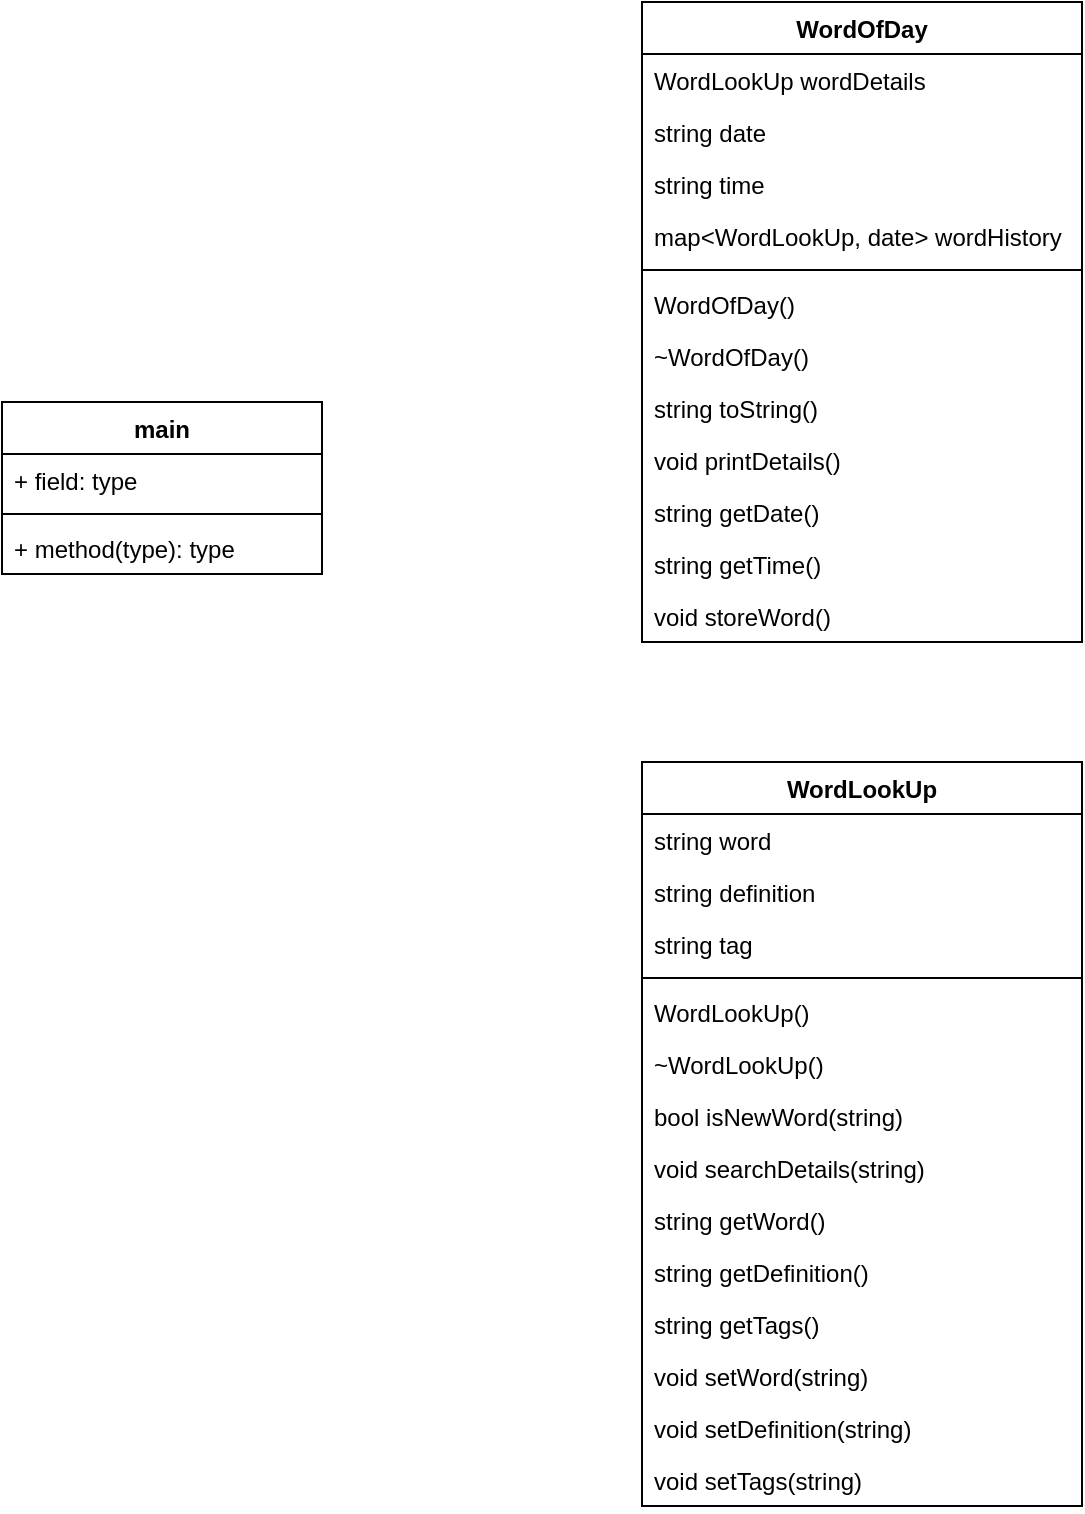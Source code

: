 <mxfile version="13.9.9" type="device"><diagram id="C5RBs43oDa-KdzZeNtuy" name="Blueprint"><mxGraphModel dx="658" dy="875" grid="1" gridSize="10" guides="1" tooltips="1" connect="1" arrows="1" fold="1" page="1" pageScale="1" pageWidth="827" pageHeight="1169" math="0" shadow="0"><root><mxCell id="WIyWlLk6GJQsqaUBKTNV-0"/><mxCell id="WIyWlLk6GJQsqaUBKTNV-1" parent="WIyWlLk6GJQsqaUBKTNV-0"/><mxCell id="DddmbowoWdA45k3jyRR0-8" value="main" style="swimlane;fontStyle=1;align=center;verticalAlign=top;childLayout=stackLayout;horizontal=1;startSize=26;horizontalStack=0;resizeParent=1;resizeParentMax=0;resizeLast=0;collapsible=1;marginBottom=0;" parent="WIyWlLk6GJQsqaUBKTNV-1" vertex="1"><mxGeometry x="80" y="240" width="160" height="86" as="geometry"/></mxCell><mxCell id="DddmbowoWdA45k3jyRR0-9" value="+ field: type" style="text;strokeColor=none;fillColor=none;align=left;verticalAlign=top;spacingLeft=4;spacingRight=4;overflow=hidden;rotatable=0;points=[[0,0.5],[1,0.5]];portConstraint=eastwest;" parent="DddmbowoWdA45k3jyRR0-8" vertex="1"><mxGeometry y="26" width="160" height="26" as="geometry"/></mxCell><mxCell id="DddmbowoWdA45k3jyRR0-10" value="" style="line;strokeWidth=1;fillColor=none;align=left;verticalAlign=middle;spacingTop=-1;spacingLeft=3;spacingRight=3;rotatable=0;labelPosition=right;points=[];portConstraint=eastwest;" parent="DddmbowoWdA45k3jyRR0-8" vertex="1"><mxGeometry y="52" width="160" height="8" as="geometry"/></mxCell><mxCell id="DddmbowoWdA45k3jyRR0-11" value="+ method(type): type" style="text;strokeColor=none;fillColor=none;align=left;verticalAlign=top;spacingLeft=4;spacingRight=4;overflow=hidden;rotatable=0;points=[[0,0.5],[1,0.5]];portConstraint=eastwest;" parent="DddmbowoWdA45k3jyRR0-8" vertex="1"><mxGeometry y="60" width="160" height="26" as="geometry"/></mxCell><mxCell id="DddmbowoWdA45k3jyRR0-12" value="WordOfDay" style="swimlane;fontStyle=1;align=center;verticalAlign=top;childLayout=stackLayout;horizontal=1;startSize=26;horizontalStack=0;resizeParent=1;resizeParentMax=0;resizeLast=0;collapsible=1;marginBottom=0;" parent="WIyWlLk6GJQsqaUBKTNV-1" vertex="1"><mxGeometry x="400" y="40" width="220" height="320" as="geometry"/></mxCell><mxCell id="DddmbowoWdA45k3jyRR0-13" value="WordLookUp wordDetails" style="text;strokeColor=none;fillColor=none;align=left;verticalAlign=top;spacingLeft=4;spacingRight=4;overflow=hidden;rotatable=0;points=[[0,0.5],[1,0.5]];portConstraint=eastwest;" parent="DddmbowoWdA45k3jyRR0-12" vertex="1"><mxGeometry y="26" width="220" height="26" as="geometry"/></mxCell><mxCell id="DddmbowoWdA45k3jyRR0-17" value="string date" style="text;strokeColor=none;fillColor=none;align=left;verticalAlign=top;spacingLeft=4;spacingRight=4;overflow=hidden;rotatable=0;points=[[0,0.5],[1,0.5]];portConstraint=eastwest;" parent="DddmbowoWdA45k3jyRR0-12" vertex="1"><mxGeometry y="52" width="220" height="26" as="geometry"/></mxCell><mxCell id="DddmbowoWdA45k3jyRR0-18" value="string time" style="text;strokeColor=none;fillColor=none;align=left;verticalAlign=top;spacingLeft=4;spacingRight=4;overflow=hidden;rotatable=0;points=[[0,0.5],[1,0.5]];portConstraint=eastwest;" parent="DddmbowoWdA45k3jyRR0-12" vertex="1"><mxGeometry y="78" width="220" height="26" as="geometry"/></mxCell><mxCell id="DddmbowoWdA45k3jyRR0-16" value="map&lt;WordLookUp, date&gt; wordHistory" style="text;strokeColor=none;fillColor=none;align=left;verticalAlign=top;spacingLeft=4;spacingRight=4;overflow=hidden;rotatable=0;points=[[0,0.5],[1,0.5]];portConstraint=eastwest;" parent="DddmbowoWdA45k3jyRR0-12" vertex="1"><mxGeometry y="104" width="220" height="26" as="geometry"/></mxCell><mxCell id="DddmbowoWdA45k3jyRR0-14" value="" style="line;strokeWidth=1;fillColor=none;align=left;verticalAlign=middle;spacingTop=-1;spacingLeft=3;spacingRight=3;rotatable=0;labelPosition=right;points=[];portConstraint=eastwest;" parent="DddmbowoWdA45k3jyRR0-12" vertex="1"><mxGeometry y="130" width="220" height="8" as="geometry"/></mxCell><mxCell id="5Jtvhd-sg00Y4gWxKnOH-4" value="WordOfDay()" style="text;strokeColor=none;fillColor=none;align=left;verticalAlign=top;spacingLeft=4;spacingRight=4;overflow=hidden;rotatable=0;points=[[0,0.5],[1,0.5]];portConstraint=eastwest;" vertex="1" parent="DddmbowoWdA45k3jyRR0-12"><mxGeometry y="138" width="220" height="26" as="geometry"/></mxCell><mxCell id="5Jtvhd-sg00Y4gWxKnOH-5" value="~WordOfDay()" style="text;strokeColor=none;fillColor=none;align=left;verticalAlign=top;spacingLeft=4;spacingRight=4;overflow=hidden;rotatable=0;points=[[0,0.5],[1,0.5]];portConstraint=eastwest;" vertex="1" parent="DddmbowoWdA45k3jyRR0-12"><mxGeometry y="164" width="220" height="26" as="geometry"/></mxCell><mxCell id="DddmbowoWdA45k3jyRR0-15" value="string toString()" style="text;strokeColor=none;fillColor=none;align=left;verticalAlign=top;spacingLeft=4;spacingRight=4;overflow=hidden;rotatable=0;points=[[0,0.5],[1,0.5]];portConstraint=eastwest;" parent="DddmbowoWdA45k3jyRR0-12" vertex="1"><mxGeometry y="190" width="220" height="26" as="geometry"/></mxCell><mxCell id="5Jtvhd-sg00Y4gWxKnOH-0" value="void printDetails()" style="text;strokeColor=none;fillColor=none;align=left;verticalAlign=top;spacingLeft=4;spacingRight=4;overflow=hidden;rotatable=0;points=[[0,0.5],[1,0.5]];portConstraint=eastwest;" vertex="1" parent="DddmbowoWdA45k3jyRR0-12"><mxGeometry y="216" width="220" height="26" as="geometry"/></mxCell><mxCell id="DddmbowoWdA45k3jyRR0-19" value="string getDate()" style="text;strokeColor=none;fillColor=none;align=left;verticalAlign=top;spacingLeft=4;spacingRight=4;overflow=hidden;rotatable=0;points=[[0,0.5],[1,0.5]];portConstraint=eastwest;" parent="DddmbowoWdA45k3jyRR0-12" vertex="1"><mxGeometry y="242" width="220" height="26" as="geometry"/></mxCell><mxCell id="DddmbowoWdA45k3jyRR0-22" value="string getTime()" style="text;strokeColor=none;fillColor=none;align=left;verticalAlign=top;spacingLeft=4;spacingRight=4;overflow=hidden;rotatable=0;points=[[0,0.5],[1,0.5]];portConstraint=eastwest;" parent="DddmbowoWdA45k3jyRR0-12" vertex="1"><mxGeometry y="268" width="220" height="26" as="geometry"/></mxCell><mxCell id="DddmbowoWdA45k3jyRR0-21" value="void storeWord()" style="text;strokeColor=none;fillColor=none;align=left;verticalAlign=top;spacingLeft=4;spacingRight=4;overflow=hidden;rotatable=0;points=[[0,0.5],[1,0.5]];portConstraint=eastwest;" parent="DddmbowoWdA45k3jyRR0-12" vertex="1"><mxGeometry y="294" width="220" height="26" as="geometry"/></mxCell><mxCell id="DddmbowoWdA45k3jyRR0-23" value="WordLookUp" style="swimlane;fontStyle=1;align=center;verticalAlign=top;childLayout=stackLayout;horizontal=1;startSize=26;horizontalStack=0;resizeParent=1;resizeParentMax=0;resizeLast=0;collapsible=1;marginBottom=0;" parent="WIyWlLk6GJQsqaUBKTNV-1" vertex="1"><mxGeometry x="400" y="420" width="220" height="372" as="geometry"/></mxCell><mxCell id="DddmbowoWdA45k3jyRR0-24" value="string word" style="text;strokeColor=none;fillColor=none;align=left;verticalAlign=top;spacingLeft=4;spacingRight=4;overflow=hidden;rotatable=0;points=[[0,0.5],[1,0.5]];portConstraint=eastwest;" parent="DddmbowoWdA45k3jyRR0-23" vertex="1"><mxGeometry y="26" width="220" height="26" as="geometry"/></mxCell><mxCell id="DddmbowoWdA45k3jyRR0-28" value="string definition" style="text;strokeColor=none;fillColor=none;align=left;verticalAlign=top;spacingLeft=4;spacingRight=4;overflow=hidden;rotatable=0;points=[[0,0.5],[1,0.5]];portConstraint=eastwest;" parent="DddmbowoWdA45k3jyRR0-23" vertex="1"><mxGeometry y="52" width="220" height="26" as="geometry"/></mxCell><mxCell id="DddmbowoWdA45k3jyRR0-27" value="string tag" style="text;strokeColor=none;fillColor=none;align=left;verticalAlign=top;spacingLeft=4;spacingRight=4;overflow=hidden;rotatable=0;points=[[0,0.5],[1,0.5]];portConstraint=eastwest;" parent="DddmbowoWdA45k3jyRR0-23" vertex="1"><mxGeometry y="78" width="220" height="26" as="geometry"/></mxCell><mxCell id="DddmbowoWdA45k3jyRR0-25" value="" style="line;strokeWidth=1;fillColor=none;align=left;verticalAlign=middle;spacingTop=-1;spacingLeft=3;spacingRight=3;rotatable=0;labelPosition=right;points=[];portConstraint=eastwest;" parent="DddmbowoWdA45k3jyRR0-23" vertex="1"><mxGeometry y="104" width="220" height="8" as="geometry"/></mxCell><mxCell id="5Jtvhd-sg00Y4gWxKnOH-3" value="WordLookUp()" style="text;strokeColor=none;fillColor=none;align=left;verticalAlign=top;spacingLeft=4;spacingRight=4;overflow=hidden;rotatable=0;points=[[0,0.5],[1,0.5]];portConstraint=eastwest;" vertex="1" parent="DddmbowoWdA45k3jyRR0-23"><mxGeometry y="112" width="220" height="26" as="geometry"/></mxCell><mxCell id="DddmbowoWdA45k3jyRR0-20" value="~WordLookUp()" style="text;strokeColor=none;fillColor=none;align=left;verticalAlign=top;spacingLeft=4;spacingRight=4;overflow=hidden;rotatable=0;points=[[0,0.5],[1,0.5]];portConstraint=eastwest;" parent="DddmbowoWdA45k3jyRR0-23" vertex="1"><mxGeometry y="138" width="220" height="26" as="geometry"/></mxCell><mxCell id="5Jtvhd-sg00Y4gWxKnOH-2" value="bool isNewWord(string)" style="text;strokeColor=none;fillColor=none;align=left;verticalAlign=top;spacingLeft=4;spacingRight=4;overflow=hidden;rotatable=0;points=[[0,0.5],[1,0.5]];portConstraint=eastwest;" vertex="1" parent="DddmbowoWdA45k3jyRR0-23"><mxGeometry y="164" width="220" height="26" as="geometry"/></mxCell><mxCell id="5Jtvhd-sg00Y4gWxKnOH-1" value="void searchDetails(string)" style="text;strokeColor=none;fillColor=none;align=left;verticalAlign=top;spacingLeft=4;spacingRight=4;overflow=hidden;rotatable=0;points=[[0,0.5],[1,0.5]];portConstraint=eastwest;" vertex="1" parent="DddmbowoWdA45k3jyRR0-23"><mxGeometry y="190" width="220" height="26" as="geometry"/></mxCell><mxCell id="DddmbowoWdA45k3jyRR0-26" value="string getWord()" style="text;strokeColor=none;fillColor=none;align=left;verticalAlign=top;spacingLeft=4;spacingRight=4;overflow=hidden;rotatable=0;points=[[0,0.5],[1,0.5]];portConstraint=eastwest;" parent="DddmbowoWdA45k3jyRR0-23" vertex="1"><mxGeometry y="216" width="220" height="26" as="geometry"/></mxCell><mxCell id="DddmbowoWdA45k3jyRR0-31" value="string getDefinition()" style="text;strokeColor=none;fillColor=none;align=left;verticalAlign=top;spacingLeft=4;spacingRight=4;overflow=hidden;rotatable=0;points=[[0,0.5],[1,0.5]];portConstraint=eastwest;" parent="DddmbowoWdA45k3jyRR0-23" vertex="1"><mxGeometry y="242" width="220" height="26" as="geometry"/></mxCell><mxCell id="DddmbowoWdA45k3jyRR0-33" value="string getTags()" style="text;strokeColor=none;fillColor=none;align=left;verticalAlign=top;spacingLeft=4;spacingRight=4;overflow=hidden;rotatable=0;points=[[0,0.5],[1,0.5]];portConstraint=eastwest;" parent="DddmbowoWdA45k3jyRR0-23" vertex="1"><mxGeometry y="268" width="220" height="26" as="geometry"/></mxCell><mxCell id="DddmbowoWdA45k3jyRR0-32" value="void setWord(string)" style="text;strokeColor=none;fillColor=none;align=left;verticalAlign=top;spacingLeft=4;spacingRight=4;overflow=hidden;rotatable=0;points=[[0,0.5],[1,0.5]];portConstraint=eastwest;" parent="DddmbowoWdA45k3jyRR0-23" vertex="1"><mxGeometry y="294" width="220" height="26" as="geometry"/></mxCell><mxCell id="DddmbowoWdA45k3jyRR0-30" value="void setDefinition(string)" style="text;strokeColor=none;fillColor=none;align=left;verticalAlign=top;spacingLeft=4;spacingRight=4;overflow=hidden;rotatable=0;points=[[0,0.5],[1,0.5]];portConstraint=eastwest;" parent="DddmbowoWdA45k3jyRR0-23" vertex="1"><mxGeometry y="320" width="220" height="26" as="geometry"/></mxCell><mxCell id="DddmbowoWdA45k3jyRR0-29" value="void setTags(string)" style="text;strokeColor=none;fillColor=none;align=left;verticalAlign=top;spacingLeft=4;spacingRight=4;overflow=hidden;rotatable=0;points=[[0,0.5],[1,0.5]];portConstraint=eastwest;" parent="DddmbowoWdA45k3jyRR0-23" vertex="1"><mxGeometry y="346" width="220" height="26" as="geometry"/></mxCell></root></mxGraphModel></diagram></mxfile>